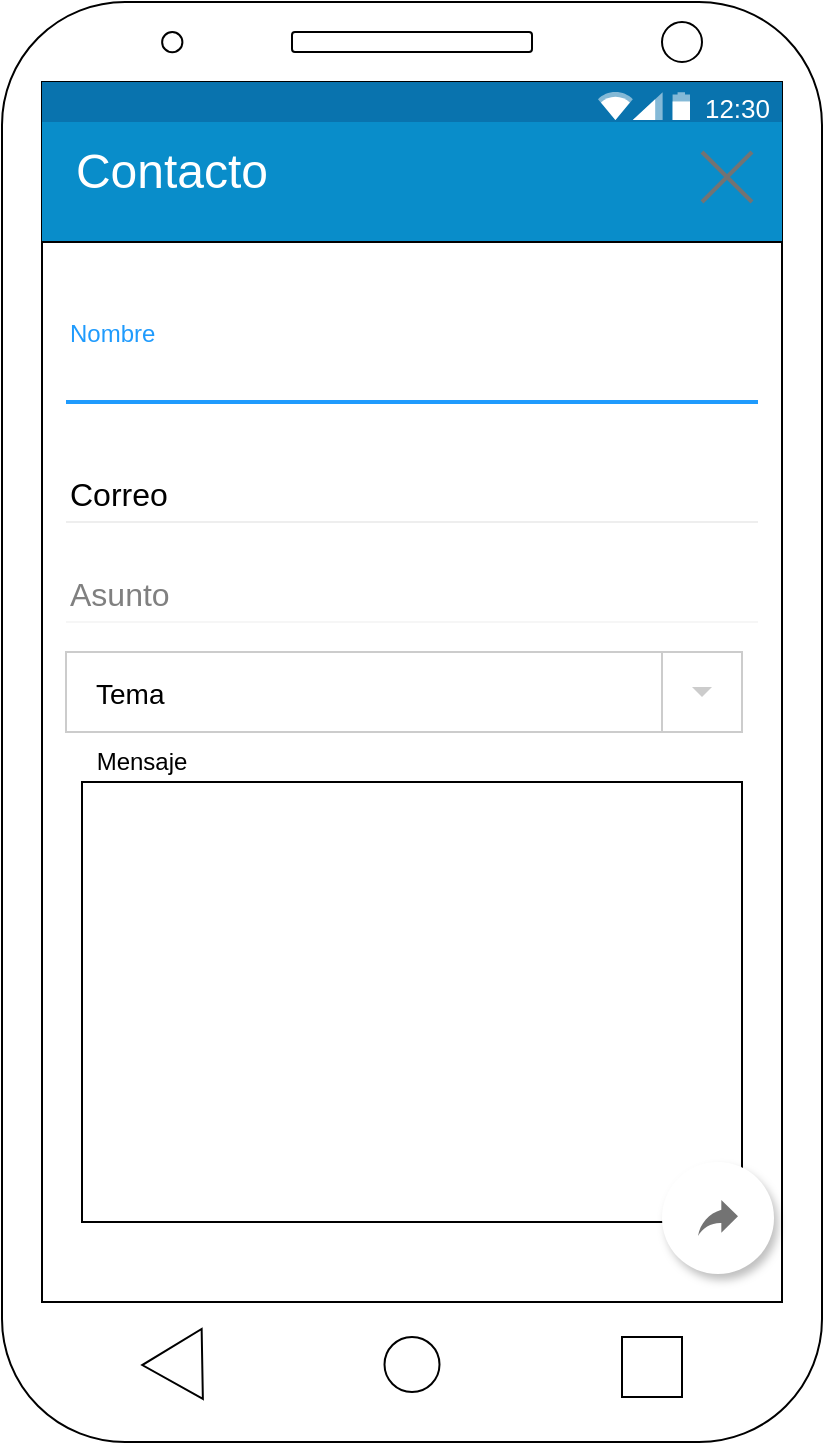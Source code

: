 <mxfile version="12.9.7" type="device"><diagram id="U2bW3avmM8vpmBXSzCzB" name="Page-1"><mxGraphModel dx="1422" dy="744" grid="1" gridSize="10" guides="1" tooltips="1" connect="1" arrows="1" fold="1" page="1" pageScale="1" pageWidth="827" pageHeight="1169" math="0" shadow="0"><root><mxCell id="0"/><mxCell id="1" parent="0"/><mxCell id="3NoMwBL9-WwyrKNmWwVy-1" value="" style="rounded=1;whiteSpace=wrap;html=1;" parent="1" vertex="1"><mxGeometry x="120" y="40" width="410" height="720" as="geometry"/></mxCell><mxCell id="3NoMwBL9-WwyrKNmWwVy-2" value="" style="rounded=0;whiteSpace=wrap;html=1;" parent="1" vertex="1"><mxGeometry x="140" y="80" width="370" height="610" as="geometry"/></mxCell><mxCell id="NHX9Jr03b7kNrBQQigVn-1" value="" style="shape=rect;fillColor=#eeeeee;strokeColor=none;" vertex="1" parent="1"><mxGeometry x="140" y="80" width="370" height="610" as="geometry"/></mxCell><mxCell id="3NoMwBL9-WwyrKNmWwVy-3" value="" style="ellipse;whiteSpace=wrap;html=1;aspect=fixed;" parent="1" vertex="1"><mxGeometry x="311.25" y="707.5" width="27.5" height="27.5" as="geometry"/></mxCell><mxCell id="3NoMwBL9-WwyrKNmWwVy-4" value="" style="triangle;whiteSpace=wrap;html=1;rotation=-181;" parent="1" vertex="1"><mxGeometry x="190.13" y="703.75" width="30" height="35" as="geometry"/></mxCell><mxCell id="3NoMwBL9-WwyrKNmWwVy-5" value="" style="whiteSpace=wrap;html=1;aspect=fixed;" parent="1" vertex="1"><mxGeometry x="430" y="707.5" width="30" height="30" as="geometry"/></mxCell><mxCell id="3NoMwBL9-WwyrKNmWwVy-6" value="" style="ellipse;whiteSpace=wrap;html=1;aspect=fixed;" parent="1" vertex="1"><mxGeometry x="450" y="50" width="20" height="20" as="geometry"/></mxCell><mxCell id="3NoMwBL9-WwyrKNmWwVy-7" value="" style="ellipse;whiteSpace=wrap;html=1;aspect=fixed;" parent="1" vertex="1"><mxGeometry x="200.07" y="55" width="10.13" height="10.13" as="geometry"/></mxCell><mxCell id="3NoMwBL9-WwyrKNmWwVy-8" value="" style="rounded=1;whiteSpace=wrap;html=1;" parent="1" vertex="1"><mxGeometry x="265" y="55" width="120" height="10" as="geometry"/></mxCell><mxCell id="NHX9Jr03b7kNrBQQigVn-29" value="12:30" style="dashed=0;align=center;fontSize=12;shape=rect;align=right;fillColor=#0973AE;strokeColor=none;fontColor=#FFFFFF;spacingRight=4;spacingTop=1;fontStyle=0;fontSize=13;resizeWidth=1;" vertex="1" parent="1"><mxGeometry x="140" y="80" width="370" height="24" as="geometry"/></mxCell><mxCell id="NHX9Jr03b7kNrBQQigVn-30" value="" style="dashed=0;html=1;shape=mxgraph.gmdl.top_bar;fillColor=#0973AE;strokeColor=none;" vertex="1" parent="NHX9Jr03b7kNrBQQigVn-29"><mxGeometry x="1" y="0.5" width="46" height="14" relative="1" as="geometry"><mxPoint x="-92" y="-7" as="offset"/></mxGeometry></mxCell><mxCell id="NHX9Jr03b7kNrBQQigVn-31" value="" style="dashed=0;align=center;fontSize=12;shape=rect;strokeColor=none;fillColor=#098DCA;resizeWidth=1;" vertex="1" parent="1"><mxGeometry x="140" y="100" width="370" height="60" as="geometry"><mxPoint x="-460" y="-100" as="offset"/></mxGeometry></mxCell><mxCell id="NHX9Jr03b7kNrBQQigVn-35" value="" style="dashed=0;aspect=fixed;verticalLabelPosition=bottom;verticalAlign=top;align=center;shape=mxgraph.gmdl.x;strokeColor=#737373;fillColor=#737373;shadow=0;strokeWidth=2;" vertex="1" parent="1"><mxGeometry x="470" y="115" width="25" height="25" as="geometry"/></mxCell><mxCell id="NHX9Jr03b7kNrBQQigVn-36" value="&lt;font style=&quot;font-size: 24px&quot; color=&quot;#FFFFFF&quot;&gt;Contacto&lt;/font&gt;" style="text;html=1;strokeColor=none;fillColor=none;align=center;verticalAlign=middle;whiteSpace=wrap;rounded=0;" vertex="1" parent="1"><mxGeometry x="185.13" y="115" width="40" height="20" as="geometry"/></mxCell><mxCell id="NHX9Jr03b7kNrBQQigVn-99" value="" style="rounded=0;whiteSpace=wrap;html=1;strokeColor=#000000;" vertex="1" parent="1"><mxGeometry x="140" y="160" width="370" height="530" as="geometry"/></mxCell><mxCell id="NHX9Jr03b7kNrBQQigVn-101" value="Nombre" style="text;fontColor=#1F9BFD;fontSize=12;verticalAlign=middle;strokeColor=none;fillColor=none;" vertex="1" parent="1"><mxGeometry x="152" y="190" width="346" height="30" as="geometry"/></mxCell><mxCell id="NHX9Jr03b7kNrBQQigVn-102" value="Input text" style="text;fontColor=#ffffff;fontSize=16;verticalAlign=middle;strokeColor=none;fillColor=none;" vertex="1" parent="1"><mxGeometry x="152" y="210" width="346" height="30" as="geometry"/></mxCell><mxCell id="NHX9Jr03b7kNrBQQigVn-103" value="" style="dashed=0;shape=line;strokeWidth=2;noLabel=1;strokeColor=#1F9BFD;" vertex="1" parent="1"><mxGeometry x="152" y="235" width="346" height="10" as="geometry"/></mxCell><mxCell id="NHX9Jr03b7kNrBQQigVn-104" value="Correo" style="text;fontSize=16;verticalAlign=middle;strokeColor=none;fillColor=none;" vertex="1" parent="1"><mxGeometry x="152" y="270" width="346" height="30" as="geometry"/></mxCell><mxCell id="NHX9Jr03b7kNrBQQigVn-105" value="" style="dashed=0;shape=line;strokeWidth=1;noLabel=1;strokeColor=#eeeeee;" vertex="1" parent="1"><mxGeometry x="152" y="295" width="346" height="10" as="geometry"/></mxCell><mxCell id="NHX9Jr03b7kNrBQQigVn-106" value="Asunto" style="text;fontColor=#808080;fontSize=16;verticalAlign=middle;strokeColor=none;fillColor=none;" vertex="1" parent="1"><mxGeometry x="152" y="320" width="346" height="30" as="geometry"/></mxCell><mxCell id="NHX9Jr03b7kNrBQQigVn-107" value="" style="dashed=0;shape=line;strokeWidth=1;noLabel=1;strokeColor=#eeeeee;opacity=50;" vertex="1" parent="1"><mxGeometry x="152" y="345" width="346" height="10" as="geometry"/></mxCell><mxCell id="NHX9Jr03b7kNrBQQigVn-108" value="" style="rounded=0;whiteSpace=wrap;html=1;strokeColor=#000000;" vertex="1" parent="1"><mxGeometry x="160" y="430" width="330" height="220" as="geometry"/></mxCell><mxCell id="NHX9Jr03b7kNrBQQigVn-109" value="" style="shape=ellipse;dashed=0;strokeColor=none;shadow=1;fontSize=13;align=center;verticalAlign=top;labelPosition=center;verticalLabelPosition=bottom;html=1;aspect=fixed;" vertex="1" parent="1"><mxGeometry x="450" y="620" width="56" height="56" as="geometry"/></mxCell><mxCell id="NHX9Jr03b7kNrBQQigVn-110" value="" style="dashed=0;html=1;shape=mxgraph.gmdl.reply;strokeColor=none;fillColor=#737373;shadow=0;" vertex="1" parent="NHX9Jr03b7kNrBQQigVn-109"><mxGeometry x="18" y="19" width="20" height="18" as="geometry"/></mxCell><mxCell id="NHX9Jr03b7kNrBQQigVn-111" value="Mensaje" style="text;html=1;strokeColor=none;fillColor=none;align=center;verticalAlign=middle;whiteSpace=wrap;rounded=0;" vertex="1" parent="1"><mxGeometry x="170.2" y="410" width="40" height="20" as="geometry"/></mxCell><mxCell id="NHX9Jr03b7kNrBQQigVn-112" value="" style="dashed=0;align=center;fontSize=12;shape=rect;fillColor=#ffffff;strokeColor=#cccccc;" vertex="1" parent="1"><mxGeometry x="152" y="365" width="338" height="40" as="geometry"/></mxCell><mxCell id="NHX9Jr03b7kNrBQQigVn-113" value="Tema" style="text;fontColor=#000000;verticalAlign=middle;spacingLeft=13;fontSize=14;" vertex="1" parent="NHX9Jr03b7kNrBQQigVn-112"><mxGeometry width="338" height="40" as="geometry"/></mxCell><mxCell id="NHX9Jr03b7kNrBQQigVn-114" value="" style="shape=rect;fillColor=none;strokeColor=#cccccc;resizeHeight=1;" vertex="1" parent="NHX9Jr03b7kNrBQQigVn-112"><mxGeometry x="1" width="40" height="40" relative="1" as="geometry"><mxPoint x="-40" as="offset"/></mxGeometry></mxCell><mxCell id="NHX9Jr03b7kNrBQQigVn-115" value="" style="dashed=0;html=1;shape=mxgraph.gmdl.triangle;fillColor=#cccccc;strokeColor=none;" vertex="1" parent="NHX9Jr03b7kNrBQQigVn-114"><mxGeometry x="0.5" y="0.5" width="10" height="5" relative="1" as="geometry"><mxPoint x="-5" y="-2.5" as="offset"/></mxGeometry></mxCell></root></mxGraphModel></diagram></mxfile>